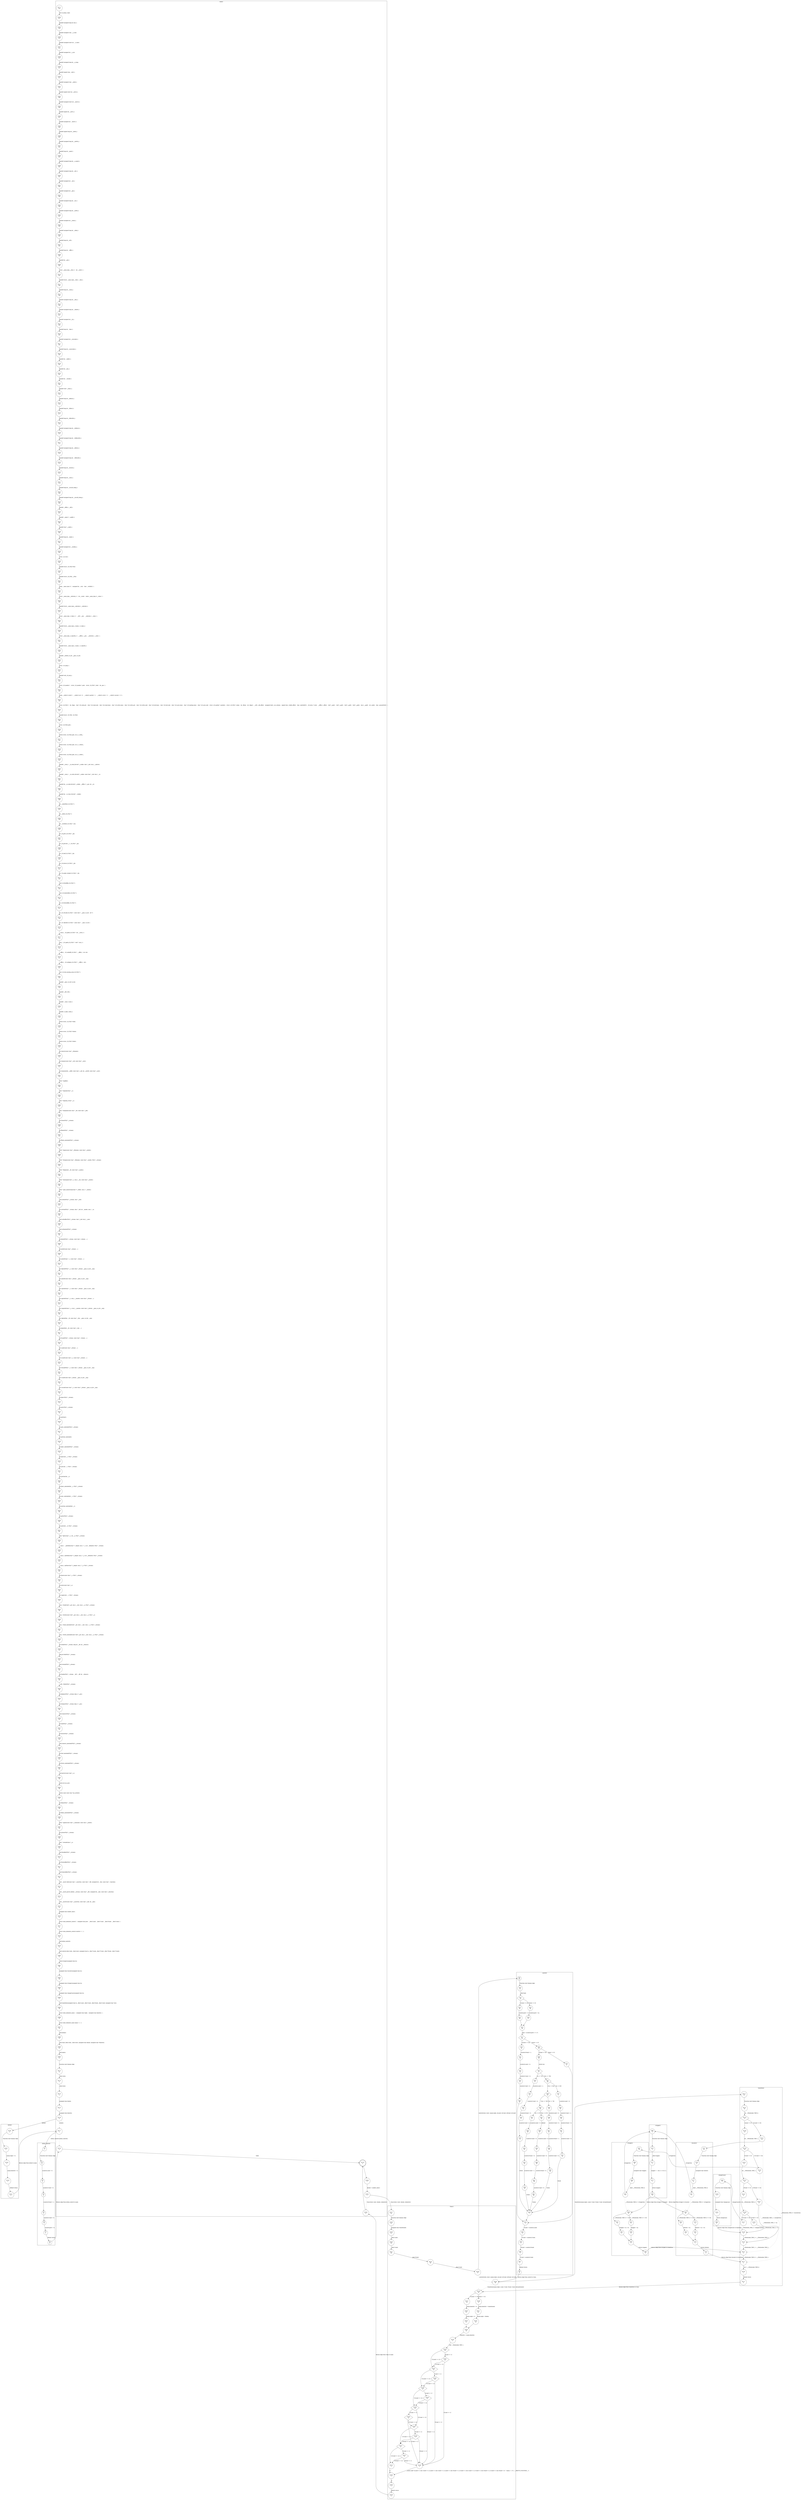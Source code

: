 digraph CFA {
171 [shape="circle" label="N171\n218"]
184 [shape="circle" label="N184\n217"]
185 [shape="circle" label="N185\n216"]
186 [shape="circle" label="N186\n215"]
187 [shape="circle" label="N187\n214"]
188 [shape="circle" label="N188\n213"]
189 [shape="circle" label="N189\n212"]
190 [shape="circle" label="N190\n211"]
191 [shape="circle" label="N191\n210"]
192 [shape="circle" label="N192\n209"]
193 [shape="circle" label="N193\n208"]
194 [shape="circle" label="N194\n207"]
195 [shape="circle" label="N195\n206"]
196 [shape="circle" label="N196\n205"]
197 [shape="circle" label="N197\n204"]
198 [shape="circle" label="N198\n203"]
199 [shape="circle" label="N199\n202"]
200 [shape="circle" label="N200\n201"]
201 [shape="circle" label="N201\n200"]
202 [shape="circle" label="N202\n199"]
203 [shape="circle" label="N203\n198"]
204 [shape="circle" label="N204\n197"]
205 [shape="circle" label="N205\n196"]
206 [shape="circle" label="N206\n195"]
207 [shape="circle" label="N207\n194"]
208 [shape="circle" label="N208\n193"]
209 [shape="circle" label="N209\n192"]
210 [shape="circle" label="N210\n191"]
211 [shape="circle" label="N211\n190"]
212 [shape="circle" label="N212\n189"]
213 [shape="circle" label="N213\n188"]
214 [shape="circle" label="N214\n187"]
215 [shape="circle" label="N215\n186"]
216 [shape="circle" label="N216\n185"]
217 [shape="circle" label="N217\n184"]
218 [shape="circle" label="N218\n183"]
219 [shape="circle" label="N219\n182"]
220 [shape="circle" label="N220\n181"]
221 [shape="circle" label="N221\n180"]
222 [shape="circle" label="N222\n179"]
223 [shape="circle" label="N223\n178"]
224 [shape="circle" label="N224\n177"]
225 [shape="circle" label="N225\n176"]
226 [shape="circle" label="N226\n175"]
227 [shape="circle" label="N227\n174"]
228 [shape="circle" label="N228\n173"]
229 [shape="circle" label="N229\n172"]
230 [shape="circle" label="N230\n171"]
231 [shape="circle" label="N231\n170"]
232 [shape="circle" label="N232\n169"]
233 [shape="circle" label="N233\n168"]
234 [shape="circle" label="N234\n167"]
235 [shape="circle" label="N235\n166"]
236 [shape="circle" label="N236\n165"]
237 [shape="circle" label="N237\n164"]
238 [shape="circle" label="N238\n163"]
239 [shape="circle" label="N239\n162"]
240 [shape="circle" label="N240\n161"]
241 [shape="circle" label="N241\n160"]
242 [shape="circle" label="N242\n159"]
243 [shape="circle" label="N243\n158"]
244 [shape="circle" label="N244\n157"]
245 [shape="circle" label="N245\n156"]
246 [shape="circle" label="N246\n155"]
247 [shape="circle" label="N247\n154"]
248 [shape="circle" label="N248\n153"]
249 [shape="circle" label="N249\n152"]
250 [shape="circle" label="N250\n151"]
251 [shape="circle" label="N251\n150"]
252 [shape="circle" label="N252\n149"]
253 [shape="circle" label="N253\n148"]
254 [shape="circle" label="N254\n147"]
255 [shape="circle" label="N255\n146"]
256 [shape="circle" label="N256\n145"]
257 [shape="circle" label="N257\n144"]
258 [shape="circle" label="N258\n143"]
259 [shape="circle" label="N259\n142"]
260 [shape="circle" label="N260\n141"]
261 [shape="circle" label="N261\n140"]
262 [shape="circle" label="N262\n139"]
263 [shape="circle" label="N263\n138"]
264 [shape="circle" label="N264\n137"]
265 [shape="circle" label="N265\n136"]
266 [shape="circle" label="N266\n135"]
267 [shape="circle" label="N267\n134"]
268 [shape="circle" label="N268\n133"]
269 [shape="circle" label="N269\n132"]
270 [shape="circle" label="N270\n131"]
271 [shape="circle" label="N271\n130"]
272 [shape="circle" label="N272\n129"]
273 [shape="circle" label="N273\n128"]
274 [shape="circle" label="N274\n127"]
275 [shape="circle" label="N275\n126"]
276 [shape="circle" label="N276\n125"]
277 [shape="circle" label="N277\n124"]
278 [shape="circle" label="N278\n123"]
279 [shape="circle" label="N279\n122"]
280 [shape="circle" label="N280\n121"]
281 [shape="circle" label="N281\n120"]
282 [shape="circle" label="N282\n119"]
283 [shape="circle" label="N283\n118"]
284 [shape="circle" label="N284\n117"]
285 [shape="circle" label="N285\n116"]
286 [shape="circle" label="N286\n115"]
287 [shape="circle" label="N287\n114"]
288 [shape="circle" label="N288\n113"]
289 [shape="circle" label="N289\n112"]
290 [shape="circle" label="N290\n111"]
291 [shape="circle" label="N291\n110"]
292 [shape="circle" label="N292\n109"]
293 [shape="circle" label="N293\n108"]
294 [shape="circle" label="N294\n107"]
295 [shape="circle" label="N295\n106"]
296 [shape="circle" label="N296\n105"]
297 [shape="circle" label="N297\n104"]
298 [shape="circle" label="N298\n103"]
299 [shape="circle" label="N299\n102"]
300 [shape="circle" label="N300\n101"]
301 [shape="circle" label="N301\n100"]
302 [shape="circle" label="N302\n99"]
303 [shape="circle" label="N303\n98"]
304 [shape="circle" label="N304\n97"]
305 [shape="circle" label="N305\n96"]
306 [shape="circle" label="N306\n95"]
307 [shape="circle" label="N307\n94"]
308 [shape="circle" label="N308\n93"]
309 [shape="circle" label="N309\n92"]
310 [shape="circle" label="N310\n91"]
311 [shape="circle" label="N311\n90"]
312 [shape="circle" label="N312\n89"]
313 [shape="circle" label="N313\n88"]
314 [shape="circle" label="N314\n87"]
315 [shape="circle" label="N315\n86"]
316 [shape="circle" label="N316\n85"]
317 [shape="circle" label="N317\n84"]
318 [shape="circle" label="N318\n83"]
319 [shape="circle" label="N319\n82"]
320 [shape="circle" label="N320\n81"]
321 [shape="circle" label="N321\n80"]
322 [shape="circle" label="N322\n79"]
323 [shape="circle" label="N323\n78"]
324 [shape="circle" label="N324\n77"]
325 [shape="circle" label="N325\n76"]
326 [shape="circle" label="N326\n75"]
327 [shape="circle" label="N327\n74"]
328 [shape="circle" label="N328\n73"]
329 [shape="circle" label="N329\n72"]
330 [shape="circle" label="N330\n71"]
331 [shape="circle" label="N331\n70"]
332 [shape="circle" label="N332\n69"]
333 [shape="circle" label="N333\n68"]
334 [shape="circle" label="N334\n67"]
335 [shape="circle" label="N335\n66"]
336 [shape="circle" label="N336\n65"]
337 [shape="circle" label="N337\n64"]
338 [shape="circle" label="N338\n63"]
339 [shape="circle" label="N339\n62"]
340 [shape="circle" label="N340\n61"]
341 [shape="circle" label="N341\n60"]
342 [shape="circle" label="N342\n59"]
343 [shape="circle" label="N343\n58"]
344 [shape="circle" label="N344\n57"]
345 [shape="circle" label="N345\n56"]
346 [shape="circle" label="N346\n55"]
347 [shape="circle" label="N347\n54"]
348 [shape="circle" label="N348\n53"]
349 [shape="circle" label="N349\n52"]
350 [shape="circle" label="N350\n51"]
351 [shape="circle" label="N351\n50"]
352 [shape="circle" label="N352\n49"]
353 [shape="circle" label="N353\n48"]
354 [shape="circle" label="N354\n47"]
355 [shape="circle" label="N355\n46"]
356 [shape="circle" label="N356\n45"]
357 [shape="circle" label="N357\n44"]
358 [shape="circle" label="N358\n43"]
359 [shape="circle" label="N359\n42"]
360 [shape="circle" label="N360\n41"]
361 [shape="circle" label="N361\n40"]
362 [shape="circle" label="N362\n39"]
363 [shape="circle" label="N363\n38"]
364 [shape="circle" label="N364\n37"]
365 [shape="circle" label="N365\n36"]
366 [shape="circle" label="N366\n35"]
367 [shape="circle" label="N367\n34"]
368 [shape="circle" label="N368\n33"]
369 [shape="circle" label="N369\n32"]
370 [shape="circle" label="N370\n31"]
371 [shape="circle" label="N371\n30"]
372 [shape="circle" label="N372\n29"]
373 [shape="circle" label="N373\n28"]
374 [shape="circle" label="N374\n27"]
375 [shape="circle" label="N375\n26"]
376 [shape="circle" label="N376\n25"]
377 [shape="circle" label="N377\n24"]
378 [shape="circle" label="N378\n23"]
379 [shape="circle" label="N379\n22"]
380 [shape="circle" label="N380\n21"]
381 [shape="circle" label="N381\n20"]
382 [shape="circle" label="N382\n19"]
383 [shape="circle" label="N383\n18"]
384 [shape="circle" label="N384\n17"]
385 [shape="circle" label="N385\n16"]
386 [shape="circle" label="N386\n15"]
387 [shape="circle" label="N387\n14"]
388 [shape="circle" label="N388\n13"]
389 [shape="circle" label="N389\n12"]
390 [shape="circle" label="N390\n11"]
172 [shape="circle" label="N172\n10"]
173 [shape="circle" label="N173\n9"]
174 [shape="circle" label="N174\n8"]
175 [shape="circle" label="N175\n7"]
176 [shape="circle" label="N176\n6"]
132 [shape="circle" label="N132\n4"]
133 [shape="circle" label="N133\n3"]
134 [shape="circle" label="N134\n2"]
135 [shape="circle" label="N135\n1"]
131 [shape="circle" label="N131\n0"]
177 [shape="circle" label="N177\n5"]
1 [shape="circle" label="N1\n7"]
2 [shape="circle" label="N2\n6"]
3 [shape="circle" label="N3\n5"]
4 [shape="circle" label="N4\n4"]
5 [shape="circle" label="N5\n3"]
6 [shape="circle" label="N6\n2"]
7 [shape="circle" label="N7\n1"]
0 [shape="circle" label="N0\n0"]
178 [shape="circle" label="N178\n4"]
179 [shape="doublecircle" label="N179\n3"]
180 [shape="circle" label="N180\n2"]
182 [shape="circle" label="N182\n1"]
137 [shape="circle" label="N137\n33"]
138 [shape="circle" label="N138\n32"]
139 [shape="circle" label="N139\n31"]
140 [shape="circle" label="N140\n30"]
141 [shape="circle" label="N141\n29"]
142 [shape="circle" label="N142\n28"]
143 [shape="circle" label="N143\n27"]
9 [shape="circle" label="N9\n53"]
10 [shape="circle" label="N10\n52"]
11 [shape="diamond" label="N11\n51"]
13 [shape="circle" label="N13\n50"]
15 [shape="circle" label="N15\n49"]
12 [shape="circle" label="N12\n46"]
17 [shape="diamond" label="N17\n45"]
19 [shape="circle" label="N19\n44"]
21 [shape="circle" label="N21\n43"]
22 [shape="circle" label="N22\n42"]
23 [shape="circle" label="N23\n41"]
24 [shape="circle" label="N24\n40"]
18 [shape="circle" label="N18\n5"]
64 [shape="circle" label="N64\n4"]
65 [shape="circle" label="N65\n3"]
66 [shape="circle" label="N66\n2"]
67 [shape="circle" label="N67\n1"]
8 [shape="circle" label="N8\n0"]
144 [shape="circle" label="N144\n26"]
112 [shape="circle" label="N112\n19"]
113 [shape="circle" label="N113\n18"]
114 [shape="diamond" label="N114\n17"]
115 [shape="circle" label="N115\n16"]
75 [shape="circle" label="N75\n10"]
76 [shape="circle" label="N76\n9"]
77 [shape="circle" label="N77\n8"]
81 [shape="circle" label="N81\n7"]
69 [shape="circle" label="N69\n4"]
70 [shape="circle" label="N70\n3"]
71 [shape="circle" label="N71\n2"]
72 [shape="circle" label="N72\n1"]
68 [shape="circle" label="N68\n0"]
94 [shape="diamond" label="N94\n6"]
92 [shape="circle" label="N92\n5"]
96 [shape="circle" label="N96\n4"]
90 [shape="circle" label="N90\n1"]
86 [shape="circle" label="N86\n0"]
121 [shape="circle" label="N121\n3"]
117 [shape="circle" label="N117\n2"]
130 [shape="circle" label="N130\n1"]
111 [shape="circle" label="N111\n0"]
145 [shape="diamond" label="N145\n25"]
147 [shape="circle" label="N147\n24"]
149 [shape="circle" label="N149\n23"]
150 [shape="circle" label="N150\n22"]
146 [shape="circle" label="N146\n18"]
153 [shape="circle" label="N153\n17"]
154 [shape="diamond" label="N154\n16"]
161 [shape="diamond" label="N161\n14"]
160 [shape="diamond" label="N160\n12"]
159 [shape="diamond" label="N159\n10"]
158 [shape="diamond" label="N158\n8"]
157 [shape="diamond" label="N157\n6"]
155 [shape="circle" label="N155\n4"]
168 [shape="circle" label="N168\n2"]
169 [shape="circle" label="N169\n1"]
136 [shape="circle" label="N136\n0"]
183 [shape="circle" label="N183\n0"]
167 [shape="diamond" label="N167\n5"]
156 [shape="circle" label="N156\n3"]
166 [shape="diamond" label="N166\n7"]
165 [shape="diamond" label="N165\n9"]
164 [shape="diamond" label="N164\n11"]
163 [shape="diamond" label="N163\n13"]
162 [shape="diamond" label="N162\n15"]
148 [shape="circle" label="N148\n21"]
151 [shape="circle" label="N151\n20"]
152 [shape="circle" label="N152\n19"]
91 [shape="circle" label="N91\n3"]
95 [shape="circle" label="N95\n2"]
82 [shape="diamond" label="N82\n6"]
79 [shape="circle" label="N79\n5"]
83 [shape="circle" label="N83\n4"]
78 [shape="circle" label="N78\n1"]
74 [shape="circle" label="N74\n0"]
80 [shape="circle" label="N80\n3"]
84 [shape="circle" label="N84\n2"]
116 [shape="circle" label="N116\n15"]
118 [shape="diamond" label="N118\n14"]
119 [shape="circle" label="N119\n13"]
87 [shape="circle" label="N87\n10"]
88 [shape="circle" label="N88\n9"]
89 [shape="circle" label="N89\n8"]
93 [shape="circle" label="N93\n7"]
120 [shape="circle" label="N120\n12"]
122 [shape="diamond" label="N122\n11"]
123 [shape="circle" label="N123\n10"]
125 [shape="circle" label="N125\n4"]
124 [shape="circle" label="N124\n9"]
126 [shape="diamond" label="N126\n8"]
127 [shape="circle" label="N127\n7"]
99 [shape="circle" label="N99\n3"]
100 [shape="circle" label="N100\n2"]
101 [shape="circle" label="N101\n1"]
98 [shape="circle" label="N98\n0"]
129 [shape="circle" label="N129\n5"]
128 [shape="circle" label="N128\n6"]
20 [shape="diamond" label="N20\n39"]
26 [shape="circle" label="N26\n38"]
27 [shape="diamond" label="N27\n37"]
31 [shape="diamond" label="N31\n36"]
38 [shape="diamond" label="N38\n35"]
45 [shape="diamond" label="N45\n34"]
52 [shape="circle" label="N52\n33"]
58 [shape="circle" label="N58\n32"]
59 [shape="circle" label="N59\n31"]
60 [shape="circle" label="N60\n30"]
61 [shape="circle" label="N61\n29"]
62 [shape="circle" label="N62\n28"]
28 [shape="circle" label="N28\n7"]
51 [shape="circle" label="N51\n27"]
53 [shape="circle" label="N53\n26"]
54 [shape="circle" label="N54\n25"]
55 [shape="circle" label="N55\n24"]
56 [shape="circle" label="N56\n23"]
44 [shape="circle" label="N44\n22"]
46 [shape="circle" label="N46\n21"]
47 [shape="circle" label="N47\n20"]
48 [shape="circle" label="N48\n19"]
49 [shape="circle" label="N49\n18"]
37 [shape="circle" label="N37\n17"]
39 [shape="circle" label="N39\n16"]
40 [shape="circle" label="N40\n15"]
41 [shape="circle" label="N41\n14"]
42 [shape="circle" label="N42\n13"]
30 [shape="circle" label="N30\n12"]
32 [shape="circle" label="N32\n11"]
33 [shape="circle" label="N33\n10"]
34 [shape="circle" label="N34\n9"]
35 [shape="circle" label="N35\n8"]
25 [shape="circle" label="N25\n6"]
14 [shape="circle" label="N14\n48"]
16 [shape="circle" label="N16\n47"]
node [shape="circle"]
subgraph cluster_changeCase {
label="changeCase()"
99 -> 100 [label="Function start dummy edge"]
100 -> 101 [label="unsigned char changecase;"]
101 -> 98 [label="return changecase;"]}
subgraph cluster_control {
label="control()"
9 -> 10 [label="Function start dummy edge"]
10 -> 11 [label="_Bool load;"]
11 -> 14 [label="[reset == 0]"]
11 -> 13 [label="[!(reset == 0)]"]
13 -> 15 [label="scontrol.prev = 0;"]
15 -> 12 [label=""]
12 -> 17 [label="load = (scontrol.prev) == 27;"]
17 -> 20 [label="[reset == 0]"]
17 -> 19 [label="[!(reset == 0)]"]
19 -> 21 [label="scontrol.Ncmd = 1;"]
21 -> 22 [label="scontrol.Lcmd = 0;"]
22 -> 23 [label="scontrol.Ucmd = 0;"]
23 -> 24 [label="scontrol.Ccmd = 0;"]
24 -> 18 [label=""]
18 -> 64 [label="*Lcmd = scontrol.Lcmd;"]
64 -> 65 [label="*Ucmd = scontrol.Ucmd;"]
65 -> 66 [label="*Ncmd = scontrol.Ncmd;"]
66 -> 67 [label="*Ccmd = scontrol.Ccmd;"]
67 -> 8 [label="default return"]
20 -> 25 [label="[load == 0]"]
20 -> 26 [label="[!(load == 0)]"]
26 -> 27 [label="switch (in)"]
27 -> 30 [label="[in == 76]"]
27 -> 31 [label="[!(in == 76)]"]
31 -> 37 [label="[in == 85]"]
31 -> 38 [label="[!(in == 85)]"]
38 -> 44 [label="[in == 78]"]
38 -> 45 [label="[!(in == 78)]"]
45 -> 51 [label="[in == 67]"]
45 -> 52 [label="[!(in == 67)]"]
52 -> 58 [label="default"]
58 -> 59 [label="scontrol.Lcmd = 0;"]
59 -> 60 [label="scontrol.Ucmd = 0;"]
60 -> 61 [label="scontrol.Ncmd = 0;"]
61 -> 62 [label="scontrol.Ccmd = 0;"]
62 -> 28 [label="break"]
28 -> 18 [label=""]
51 -> 53 [label="scontrol.Lcmd = 0;"]
53 -> 54 [label="scontrol.Ucmd = 0;"]
54 -> 55 [label="scontrol.Ncmd = 0;"]
55 -> 56 [label="scontrol.Ccmd = 1;"]
56 -> 28 [label="break"]
44 -> 46 [label="scontrol.Lcmd = 0;"]
46 -> 47 [label="scontrol.Ucmd = 0;"]
47 -> 48 [label="scontrol.Ncmd = 1;"]
48 -> 49 [label="scontrol.Ccmd = 0;"]
49 -> 28 [label="break"]
37 -> 39 [label="scontrol.Lcmd = 0;"]
39 -> 40 [label="scontrol.Ucmd = 1;"]
40 -> 41 [label="scontrol.Ncmd = 0;"]
41 -> 42 [label="scontrol.Ccmd = 0;"]
42 -> 28 [label="break"]
30 -> 32 [label="scontrol.Lcmd = 1;"]
32 -> 33 [label="scontrol.Ucmd = 0;"]
33 -> 34 [label="scontrol.Ncmd = 0;"]
34 -> 35 [label="scontrol.Ccmd = 0;"]
35 -> 28 [label="break"]
25 -> 18 [label=""]
14 -> 16 [label="scontrol.prev = in;"]
16 -> 12 [label=""]}
subgraph cluster_initial {
label="initial()"
132 -> 133 [label="Function start dummy edge"]
133 -> 134 [label="smain.regIn = 0;"]
134 -> 135 [label="smain.dataOut = 0;"]
135 -> 131 [label="default return"]}
subgraph cluster_initial_control {
label="initial_control()"
1 -> 2 [label="Function start dummy edge"]
2 -> 3 [label="scontrol.Lcmd = 0;"]
3 -> 4 [label="scontrol.Ucmd = 0;"]
4 -> 5 [label="scontrol.Ncmd = 1;"]
5 -> 6 [label="scontrol.Ccmd = 0;"]
6 -> 7 [label="scontrol.prev = 0;"]
7 -> 0 [label="default return"]}
subgraph cluster_isUpper {
label="isUpper()"
69 -> 70 [label="Function start dummy edge"]
70 -> 71 [label="_Bool isupper;"]
71 -> 72 [label="isupper = ~((in >> 5) & 1);"]
72 -> 68 [label="return isupper;"]}
subgraph cluster_main {
label="main()"
171 -> 184 [label="INIT GLOBAL VARS"]
184 -> 185 [label="typedef unsigned long int size_t;"]
185 -> 186 [label="typedef unsigned char __u_char;"]
186 -> 187 [label="typedef unsigned short int __u_short;"]
187 -> 188 [label="typedef unsigned int __u_int;"]
188 -> 189 [label="typedef unsigned long int __u_long;"]
189 -> 190 [label="typedef signed char __int8_t;"]
190 -> 191 [label="typedef unsigned char __uint8_t;"]
191 -> 192 [label="typedef signed short int __int16_t;"]
192 -> 193 [label="typedef unsigned short int __uint16_t;"]
193 -> 194 [label="typedef signed int __int32_t;"]
194 -> 195 [label="typedef unsigned int __uint32_t;"]
195 -> 196 [label="typedef signed long int __int64_t;"]
196 -> 197 [label="typedef unsigned long int __uint64_t;"]
197 -> 198 [label="typedef long int __quad_t;"]
198 -> 199 [label="typedef unsigned long int __u_quad_t;"]
199 -> 200 [label="typedef unsigned long int __dev_t;"]
200 -> 201 [label="typedef unsigned int __uid_t;"]
201 -> 202 [label="typedef unsigned int __gid_t;"]
202 -> 203 [label="typedef unsigned long int __ino_t;"]
203 -> 204 [label="typedef unsigned long int __ino64_t;"]
204 -> 205 [label="typedef unsigned int __mode_t;"]
205 -> 206 [label="typedef unsigned long int __nlink_t;"]
206 -> 207 [label="typedef long int __off_t;"]
207 -> 208 [label="typedef long int __off64_t;"]
208 -> 209 [label="typedef int __pid_t;"]
209 -> 210 [label="struct __anon_type___fsid_t {   int __val[2]; } ;"]
210 -> 211 [label="typedef struct __anon_type___fsid_t __fsid_t;"]
211 -> 212 [label="typedef long int __clock_t;"]
212 -> 213 [label="typedef unsigned long int __rlim_t;"]
213 -> 214 [label="typedef unsigned long int __rlim64_t;"]
214 -> 215 [label="typedef unsigned int __id_t;"]
215 -> 216 [label="typedef long int __time_t;"]
216 -> 217 [label="typedef unsigned int __useconds_t;"]
217 -> 218 [label="typedef long int __suseconds_t;"]
218 -> 219 [label="typedef int __daddr_t;"]
219 -> 220 [label="typedef int __key_t;"]
220 -> 221 [label="typedef int __clockid_t;"]
221 -> 222 [label="typedef void *__timer_t;"]
222 -> 223 [label="typedef long int __blksize_t;"]
223 -> 224 [label="typedef long int __blkcnt_t;"]
224 -> 225 [label="typedef long int __blkcnt64_t;"]
225 -> 226 [label="typedef unsigned long int __fsblkcnt_t;"]
226 -> 227 [label="typedef unsigned long int __fsblkcnt64_t;"]
227 -> 228 [label="typedef unsigned long int __fsfilcnt_t;"]
228 -> 229 [label="typedef unsigned long int __fsfilcnt64_t;"]
229 -> 230 [label="typedef long int __fsword_t;"]
230 -> 231 [label="typedef long int __ssize_t;"]
231 -> 232 [label="typedef long int __syscall_slong_t;"]
232 -> 233 [label="typedef unsigned long int __syscall_ulong_t;"]
233 -> 234 [label="typedef __off64_t __loff_t;"]
234 -> 235 [label="typedef __quad_t *__qaddr_t;"]
235 -> 236 [label="typedef char *__caddr_t;"]
236 -> 237 [label="typedef long int __intptr_t;"]
237 -> 238 [label="typedef unsigned int __socklen_t;"]
238 -> 239 [label="struct _IO_FILE ;"]
239 -> 240 [label="typedef struct _IO_FILE FILE;"]
240 -> 241 [label="typedef struct _IO_FILE __FILE;"]
241 -> 242 [label="union __anon_type_0 {   unsigned int __wch;   char __wchb[4]; } ;"]
242 -> 243 [label="struct __anon_type___mbstate_t {   int __count;   union __anon_type_0 __value; } ;"]
243 -> 244 [label="typedef struct __anon_type___mbstate_t __mbstate_t;"]
244 -> 245 [label="struct __anon_type__G_fpos_t {   __off_t __pos;   __mbstate_t __state; } ;"]
245 -> 246 [label="typedef struct __anon_type__G_fpos_t _G_fpos_t;"]
246 -> 247 [label="struct __anon_type__G_fpos64_t {   __off64_t __pos;   __mbstate_t __state; } ;"]
247 -> 248 [label="typedef struct __anon_type__G_fpos_t _G_fpos64_t;"]
248 -> 249 [label="typedef __builtin_va_list __gnuc_va_list;"]
249 -> 250 [label="struct _IO_jump_t ;"]
250 -> 251 [label="typedef void _IO_lock_t;"]
251 -> 252 [label="struct _IO_marker {   struct _IO_marker *_next;   struct _IO_FILE *_sbuf;   int _pos; } ;"]
252 -> 253 [label="enum __codecvt_result {   __codecvt_ok = 0,   __codecvt_partial = 1,   __codecvt_error = 2,   __codecvt_noconv = 3 } ;"]
253 -> 254 [label="struct _IO_FILE {   int _flags;   char *_IO_read_ptr;   char *_IO_read_end;   char *_IO_read_base;   char *_IO_write_base;   char *_IO_write_ptr;   char *_IO_write_end;   char *_IO_buf_base;   char *_IO_buf_end;   char *_IO_save_base;   char *_IO_backup_base;   char *_IO_save_end;   struct _IO_marker *_markers;   struct _IO_FILE *_chain;   int _fileno;   int _flags2;   __off_t _old_offset;   unsigned short _cur_column;   signed char _vtable_offset;   char _shortbuf[1];   _IO_lock_t *_lock;   __off64_t _offset;   void *__pad1;   void *__pad2;   void *__pad3;   void *__pad4;   size_t __pad5;   int _mode;   char _unused2[40]; } ;"]
254 -> 255 [label="typedef struct _IO_FILE _IO_FILE;"]
255 -> 256 [label="struct _IO_FILE_plus ;"]
256 -> 257 [label="extern struct _IO_FILE_plus _IO_2_1_stdin_;"]
257 -> 258 [label="extern struct _IO_FILE_plus _IO_2_1_stdout_;"]
258 -> 259 [label="extern struct _IO_FILE_plus _IO_2_1_stderr_;"]
259 -> 260 [label="typedef __ssize_t  __io_read_fn(void *__cookie, char *__buf, size_t __nbytes);"]
260 -> 261 [label="typedef __ssize_t  __io_write_fn(void *__cookie, const char *__buf, size_t __n);"]
261 -> 262 [label="typedef int __io_seek_fn(void *__cookie, __off64_t *__pos, int __w);"]
262 -> 263 [label="typedef int __io_close_fn(void *__cookie);"]
263 -> 264 [label="int __underflow(_IO_FILE *);"]
264 -> 265 [label="int __uflow(_IO_FILE *);"]
265 -> 266 [label="int __overflow(_IO_FILE *, int);"]
266 -> 267 [label="int _IO_getc(_IO_FILE *__fp);"]
267 -> 268 [label="int _IO_putc(int __c, _IO_FILE *__fp);"]
268 -> 269 [label="int _IO_feof(_IO_FILE *__fp);"]
269 -> 270 [label="int _IO_ferror(_IO_FILE *__fp);"]
270 -> 271 [label="int _IO_peekc_locked(_IO_FILE *__fp);"]
271 -> 272 [label="void _IO_flockfile(_IO_FILE *);"]
272 -> 273 [label="void _IO_funlockfile(_IO_FILE *);"]
273 -> 274 [label="int _IO_ftrylockfile(_IO_FILE *);"]
274 -> 275 [label="int _IO_vfscanf(_IO_FILE *, const char *, __gnuc_va_list , int *);"]
275 -> 276 [label="int _IO_vfprintf(_IO_FILE *, const char *, __gnuc_va_list );"]
276 -> 277 [label="__ssize_t  _IO_padn(_IO_FILE *, int, __ssize_t );"]
277 -> 278 [label="size_t  _IO_sgetn(_IO_FILE *, void *, size_t );"]
278 -> 279 [label="__off64_t  _IO_seekoff(_IO_FILE *, __off64_t , int, int);"]
279 -> 280 [label="__off64_t  _IO_seekpos(_IO_FILE *, __off64_t , int);"]
280 -> 281 [label="void _IO_free_backup_area(_IO_FILE *);"]
281 -> 282 [label="typedef __gnuc_va_list va_list;"]
282 -> 283 [label="typedef __off_t off_t;"]
283 -> 284 [label="typedef __ssize_t ssize_t;"]
284 -> 285 [label="typedef _G_fpos_t fpos_t;"]
285 -> 286 [label="extern struct _IO_FILE *stdin;"]
286 -> 287 [label="extern struct _IO_FILE *stdout;"]
287 -> 288 [label="extern struct _IO_FILE *stderr;"]
288 -> 289 [label="int remove(const char *__filename);"]
289 -> 290 [label="int rename(const char *__old, const char *__new);"]
290 -> 291 [label="int renameat(int __oldfd, const char *__old, int __newfd, const char *__new);"]
291 -> 292 [label="FILE * tmpfile();"]
292 -> 293 [label="char * tmpnam(char *__s);"]
293 -> 294 [label="char * tmpnam_r(char *__s);"]
294 -> 295 [label="char * tempnam(const char *__dir, const char *__pfx);"]
295 -> 296 [label="int fclose(FILE *__stream);"]
296 -> 297 [label="int fflush(FILE *__stream);"]
297 -> 298 [label="int fflush_unlocked(FILE *__stream);"]
298 -> 299 [label="FILE * fopen(const char *__filename, const char *__modes);"]
299 -> 300 [label="FILE * freopen(const char *__filename, const char *__modes, FILE *__stream);"]
300 -> 301 [label="FILE * fdopen(int __fd, const char *__modes);"]
301 -> 302 [label="FILE * fmemopen(void *__s, size_t __len, const char *__modes);"]
302 -> 303 [label="FILE * open_memstream(char **__bufloc, size_t *__sizeloc);"]
303 -> 304 [label="void setbuf(FILE *__stream, char *__buf);"]
304 -> 305 [label="int setvbuf(FILE *__stream, char *__buf, int __modes, size_t __n);"]
305 -> 306 [label="void setbuffer(FILE *__stream, char *__buf, size_t __size);"]
306 -> 307 [label="void setlinebuf(FILE *__stream);"]
307 -> 308 [label="int fprintf(FILE *__stream, const char *__format, ...);"]
308 -> 309 [label="int printf(const char *__format, ...);"]
309 -> 310 [label="int sprintf(char *__s, const char *__format, ...);"]
310 -> 311 [label="int vfprintf(FILE *__s, const char *__format, __gnuc_va_list __arg);"]
311 -> 312 [label="int vprintf(const char *__format, __gnuc_va_list __arg);"]
312 -> 313 [label="int vsprintf(char *__s, const char *__format, __gnuc_va_list __arg);"]
313 -> 314 [label="int snprintf(char *__s, size_t __maxlen, const char *__format, ...);"]
314 -> 315 [label="int vsnprintf(char *__s, size_t __maxlen, const char *__format, __gnuc_va_list __arg);"]
315 -> 316 [label="int vdprintf(int __fd, const char *__fmt, __gnuc_va_list __arg);"]
316 -> 317 [label="int dprintf(int __fd, const char *__fmt, ...);"]
317 -> 318 [label="int fscanf(FILE *__stream, const char *__format, ...);"]
318 -> 319 [label="int scanf(const char *__format, ...);"]
319 -> 320 [label="int sscanf(const char *__s, const char *__format, ...);"]
320 -> 321 [label="int vfscanf(FILE *__s, const char *__format, __gnuc_va_list __arg);"]
321 -> 322 [label="int vscanf(const char *__format, __gnuc_va_list __arg);"]
322 -> 323 [label="int vsscanf(const char *__s, const char *__format, __gnuc_va_list __arg);"]
323 -> 324 [label="int fgetc(FILE *__stream);"]
324 -> 325 [label="int getc(FILE *__stream);"]
325 -> 326 [label="int getchar();"]
326 -> 327 [label="int getc_unlocked(FILE *__stream);"]
327 -> 328 [label="int getchar_unlocked();"]
328 -> 329 [label="int fgetc_unlocked(FILE *__stream);"]
329 -> 330 [label="int fputc(int __c, FILE *__stream);"]
330 -> 331 [label="int putc(int __c, FILE *__stream);"]
331 -> 332 [label="int putchar(int __c);"]
332 -> 333 [label="int fputc_unlocked(int __c, FILE *__stream);"]
333 -> 334 [label="int putc_unlocked(int __c, FILE *__stream);"]
334 -> 335 [label="int putchar_unlocked(int __c);"]
335 -> 336 [label="int getw(FILE *__stream);"]
336 -> 337 [label="int putw(int __w, FILE *__stream);"]
337 -> 338 [label="char * fgets(char *__s, int __n, FILE *__stream);"]
338 -> 339 [label="__ssize_t  __getdelim(char **__lineptr, size_t *__n, int __delimiter, FILE *__stream);"]
339 -> 340 [label="__ssize_t  getdelim(char **__lineptr, size_t *__n, int __delimiter, FILE *__stream);"]
340 -> 341 [label="__ssize_t  getline(char **__lineptr, size_t *__n, FILE *__stream);"]
341 -> 342 [label="int fputs(const char *__s, FILE *__stream);"]
342 -> 343 [label="int puts(const char *__s);"]
343 -> 344 [label="int ungetc(int __c, FILE *__stream);"]
344 -> 345 [label="size_t  fread(void *__ptr, size_t __size, size_t __n, FILE *__stream);"]
345 -> 346 [label="size_t  fwrite(const void *__ptr, size_t __size, size_t __n, FILE *__s);"]
346 -> 347 [label="size_t  fread_unlocked(void *__ptr, size_t __size, size_t __n, FILE *__stream);"]
347 -> 348 [label="size_t  fwrite_unlocked(const void *__ptr, size_t __size, size_t __n, FILE *__stream);"]
348 -> 349 [label="int fseek(FILE *__stream, long int __off, int __whence);"]
349 -> 350 [label="long int ftell(FILE *__stream);"]
350 -> 351 [label="void rewind(FILE *__stream);"]
351 -> 352 [label="int fseeko(FILE *__stream, __off_t __off, int __whence);"]
352 -> 353 [label="__off_t  ftello(FILE *__stream);"]
353 -> 354 [label="int fgetpos(FILE *__stream, fpos_t *__pos);"]
354 -> 355 [label="int fsetpos(FILE *__stream, fpos_t *__pos);"]
355 -> 356 [label="void clearerr(FILE *__stream);"]
356 -> 357 [label="int feof(FILE *__stream);"]
357 -> 358 [label="int ferror(FILE *__stream);"]
358 -> 359 [label="void clearerr_unlocked(FILE *__stream);"]
359 -> 360 [label="int feof_unlocked(FILE *__stream);"]
360 -> 361 [label="int ferror_unlocked(FILE *__stream);"]
361 -> 362 [label="void perror(const char *__s);"]
362 -> 363 [label="extern int sys_nerr;"]
363 -> 364 [label="extern const const char *sys_errlist[];"]
364 -> 365 [label="int fileno(FILE *__stream);"]
365 -> 366 [label="int fileno_unlocked(FILE *__stream);"]
366 -> 367 [label="FILE * popen(const char *__command, const char *__modes);"]
367 -> 368 [label="int pclose(FILE *__stream);"]
368 -> 369 [label="char * ctermid(char *__s);"]
369 -> 370 [label="void flockfile(FILE *__stream);"]
370 -> 371 [label="int ftrylockfile(FILE *__stream);"]
371 -> 372 [label="void funlockfile(FILE *__stream);"]
372 -> 373 [label="void __assert_fail(const char *__assertion, const char *__file, unsigned int __line, const char *__function);"]
373 -> 374 [label="void __assert_perror_fail(int __errnum, const char *__file, unsigned int __line, const char *__function);"]
374 -> 375 [label="void __assert(const char *__assertion, const char *__file, int __line);"]
375 -> 376 [label="unsigned char nondet_char();"]
376 -> 377 [label="struct state_elements_control {   unsigned char prev;   _Bool Lcmd;   _Bool Ucmd;   _Bool Ncmd;   _Bool Ccmd; } ;"]
377 -> 378 [label="struct state_elements_control scontrol = {  };"]
378 -> 379 [label="void initial_control();"]
379 -> 380 [label="void control(_Bool clock, _Bool reset, unsigned char in, _Bool *Lcmd, _Bool *Ucmd, _Bool *Ncmd, _Bool *Ccmd);"]
380 -> 381 [label="_Bool isUpper(unsigned char in);"]
381 -> 382 [label="unsigned char toLower(unsigned char in);"]
382 -> 383 [label="unsigned char toUpper(unsigned char in);"]
383 -> 384 [label="unsigned char changeCase(unsigned char in);"]
384 -> 385 [label="void transform(unsigned char in, _Bool Lcmd, _Bool Ucmd, _Bool Ncmd, _Bool Ccmd, unsigned char *out);"]
385 -> 386 [label="struct state_elements_main {   unsigned char regIn;   unsigned char dataOut; } ;"]
386 -> 387 [label="struct state_elements_main smain = {  };"]
387 -> 388 [label="void initial();"]
388 -> 389 [label="void vlunc(_Bool clock, _Bool reset, unsigned char dataIn, unsigned char *dataOut);"]
389 -> 390 [label="void main();"]
390 -> 172 [label="Function start dummy edge"]
172 -> 173 [label="_Bool clock;"]
173 -> 174 [label="_Bool reset;"]
174 -> 175 [label="unsigned char dataIn;"]
175 -> 176 [label="unsigned char dataOut;"]
176 -> 177 [label="initial();" style="dotted" arrowhead="empty"]
177 -> 178 [label="initial_control();" style="dotted" arrowhead="empty"]
178 -> 179 [label="while"]
179 -> 180 [label=""]
180 -> 182 [label="dataIn = nondet_char();"]
182 -> 183 [label="vlunc(clock, reset, dataIn, &dataOut);" style="dotted" arrowhead="empty"]
183 -> 179 [label=""]}
subgraph cluster_toLower {
label="toLower()"
75 -> 76 [label="Function start dummy edge"]
76 -> 77 [label="unsigned char tolower;"]
77 -> 81 [label="_Bool __CPAchecker_TMP_0;"]
81 -> 82 [label="__CPAchecker_TMP_0 = isUpper(in);" style="dotted" arrowhead="empty"]
82 -> 80 [label="[__CPAchecker_TMP_0 == 0]"]
82 -> 79 [label="[!(__CPAchecker_TMP_0 == 0)]"]
79 -> 83 [label="tolower = in + 32;"]
83 -> 78 [label=""]
78 -> 74 [label="return tolower;"]
80 -> 84 [label="tolower = in;"]
84 -> 78 [label=""]}
subgraph cluster_toUpper {
label="toUpper()"
94 -> 91 [label="[__CPAchecker_TMP_0 == 0]"]
94 -> 92 [label="[!(__CPAchecker_TMP_0 == 0)]"]
92 -> 96 [label="toupper = in;"]
96 -> 90 [label=""]
90 -> 86 [label="return toupper;"]
91 -> 95 [label="toupper = in - 32;"]
95 -> 90 [label=""]
87 -> 88 [label="Function start dummy edge"]
88 -> 89 [label="unsigned char toupper;"]
89 -> 93 [label="_Bool __CPAchecker_TMP_0;"]
93 -> 94 [label="__CPAchecker_TMP_0 = isUpper(in);" style="dotted" arrowhead="empty"]}
subgraph cluster_transform {
label="transform()"
112 -> 113 [label="Function start dummy edge"]
113 -> 114 [label="int __CPAchecker_TMP_0;"]
114 -> 116 [label="[Lcmd == 0]"]
114 -> 115 [label="[!(Lcmd == 0)]"]
115 -> 117 [label="__CPAchecker_TMP_0 = toLower(in);" style="dotted" arrowhead="empty"]
121 -> 117 [label="__CPAchecker_TMP_0 = __CPAchecker_TMP_1;"]
117 -> 130 [label="*out = __CPAchecker_TMP_0;"]
130 -> 111 [label="default return"]
116 -> 118 [label="int __CPAchecker_TMP_1;"]
118 -> 120 [label="[Ucmd == 0]"]
118 -> 119 [label="[!(Ucmd == 0)]"]
119 -> 121 [label="__CPAchecker_TMP_1 = toUpper(in);" style="dotted" arrowhead="empty"]
120 -> 122 [label="int __CPAchecker_TMP_2;"]
122 -> 124 [label="[Ncmd == 0]"]
122 -> 123 [label="[!(Ncmd == 0)]"]
123 -> 125 [label="__CPAchecker_TMP_2 = in;"]
125 -> 121 [label="__CPAchecker_TMP_1 = __CPAchecker_TMP_2;"]
124 -> 126 [label="int __CPAchecker_TMP_3;"]
126 -> 128 [label="[Ccmd == 0]"]
126 -> 127 [label="[!(Ccmd == 0)]"]
127 -> 129 [label="__CPAchecker_TMP_3 = changeCase(in);" style="dotted" arrowhead="empty"]
129 -> 125 [label="__CPAchecker_TMP_2 = __CPAchecker_TMP_3;"]
128 -> 129 [label="__CPAchecker_TMP_3 = 0;"]}
subgraph cluster_vlunc {
label="vlunc()"
137 -> 138 [label="Function start dummy edge"]
138 -> 139 [label="unsigned char transformed;"]
139 -> 140 [label="_Bool Lcmd;"]
140 -> 141 [label="_Bool Ucmd;"]
141 -> 142 [label="_Bool Ncmd;"]
142 -> 143 [label="_Bool Ccmd;"]
143 -> 144 [label="control(clock, reset, smain.regIn, &Lcmd, &Ucmd, &Ncmd, &Ccmd);" style="dotted" arrowhead="empty"]
144 -> 145 [label="transform(smain.regIn, Lcmd, Ucmd, Ncmd, Ccmd, &transformed);" style="dotted" arrowhead="empty"]
145 -> 148 [label="[reset == 0]"]
145 -> 147 [label="[!(reset == 0)]"]
147 -> 149 [label="smain.dataOut = 0;"]
149 -> 150 [label="smain.regIn = 0;"]
150 -> 146 [label=""]
146 -> 153 [label="*dataOut = smain.dataOut;"]
153 -> 154 [label="void __CPAchecker_TMP_1;"]
154 -> 162 [label="[Lcmd == 1]"]
154 -> 161 [label="[!(Lcmd == 1)]"]
161 -> 163 [label="[Lcmd == 1]"]
161 -> 160 [label="[!(Lcmd == 1)]"]
160 -> 164 [label="[Lcmd == 1]"]
160 -> 159 [label="[!(Lcmd == 1)]"]
159 -> 165 [label="[Ucmd == 1]"]
159 -> 158 [label="[!(Ucmd == 1)]"]
158 -> 166 [label="[Ucmd == 1]"]
158 -> 157 [label="[!(Ucmd == 1)]"]
157 -> 167 [label="[Ccmd == 1]"]
157 -> 155 [label="[!(Ccmd == 1)]"]
155 -> 168 [label="0;"]
168 -> 169 [label="0;"]
169 -> 136 [label="default return"]
167 -> 156 [label="[Ncmd == 1]"]
167 -> 155 [label="[!(Ncmd == 1)]"]
156 -> 168 [label="__assert_fail(\"!(Lcmd==1 && Ucmd==1 || Lcmd==1 && Ccmd==1 || Lcmd==1 && Ncmd==1 || Ucmd==1 && Ccmd==1 || Ucmd==1 && Ncmd==1 || Ccmd==1 && Ncmd==1)\", \"main.c\", 172, \"__PRETTY_FUNCTION__\");"]
166 -> 156 [label="[Ncmd == 1]"]
166 -> 157 [label="[!(Ncmd == 1)]"]
165 -> 156 [label="[Ccmd == 1]"]
165 -> 158 [label="[!(Ccmd == 1)]"]
164 -> 156 [label="[Ncmd == 1]"]
164 -> 159 [label="[!(Ncmd == 1)]"]
163 -> 156 [label="[Ccmd == 1]"]
163 -> 160 [label="[!(Ccmd == 1)]"]
162 -> 156 [label="[Ucmd == 1]"]
162 -> 161 [label="[!(Ucmd == 1)]"]
148 -> 151 [label="smain.dataOut = transformed;"]
151 -> 152 [label="smain.regIn = dataIn;"]
152 -> 146 [label=""]}
176 -> 132 [label="initial()"]
131 -> 177 [label="Return edge from initial to main"]
177 -> 1 [label="initial_control()"]
0 -> 178 [label="Return edge from initial_control to main"]
182 -> 137 [label="vlunc(clock, reset, dataIn, &dataOut)"]
143 -> 9 [label="control(clock, reset, smain.regIn, &Lcmd, &Ucmd, &Ncmd, &Ccmd)"]
8 -> 144 [label="Return edge from control to vlunc"]
144 -> 112 [label="transform(smain.regIn, Lcmd, Ucmd, Ncmd, Ccmd, &transformed)"]
115 -> 75 [label="toLower(in)"]
81 -> 69 [label="isUpper(in)"]
68 -> 82 [label="Return edge from isUpper to toLower"]
68 -> 94 [label="Return edge from isUpper to toUpper"]
86 -> 121 [label="Return edge from toUpper to transform"]
111 -> 145 [label="Return edge from transform to vlunc"]
136 -> 183 [label="Return edge from vlunc to main"]
74 -> 117 [label="Return edge from toLower to transform"]
119 -> 87 [label="toUpper(in)"]
93 -> 69 [label="isUpper(in)"]
127 -> 99 [label="changeCase(in)"]
98 -> 129 [label="Return edge from changeCase to transform"]}